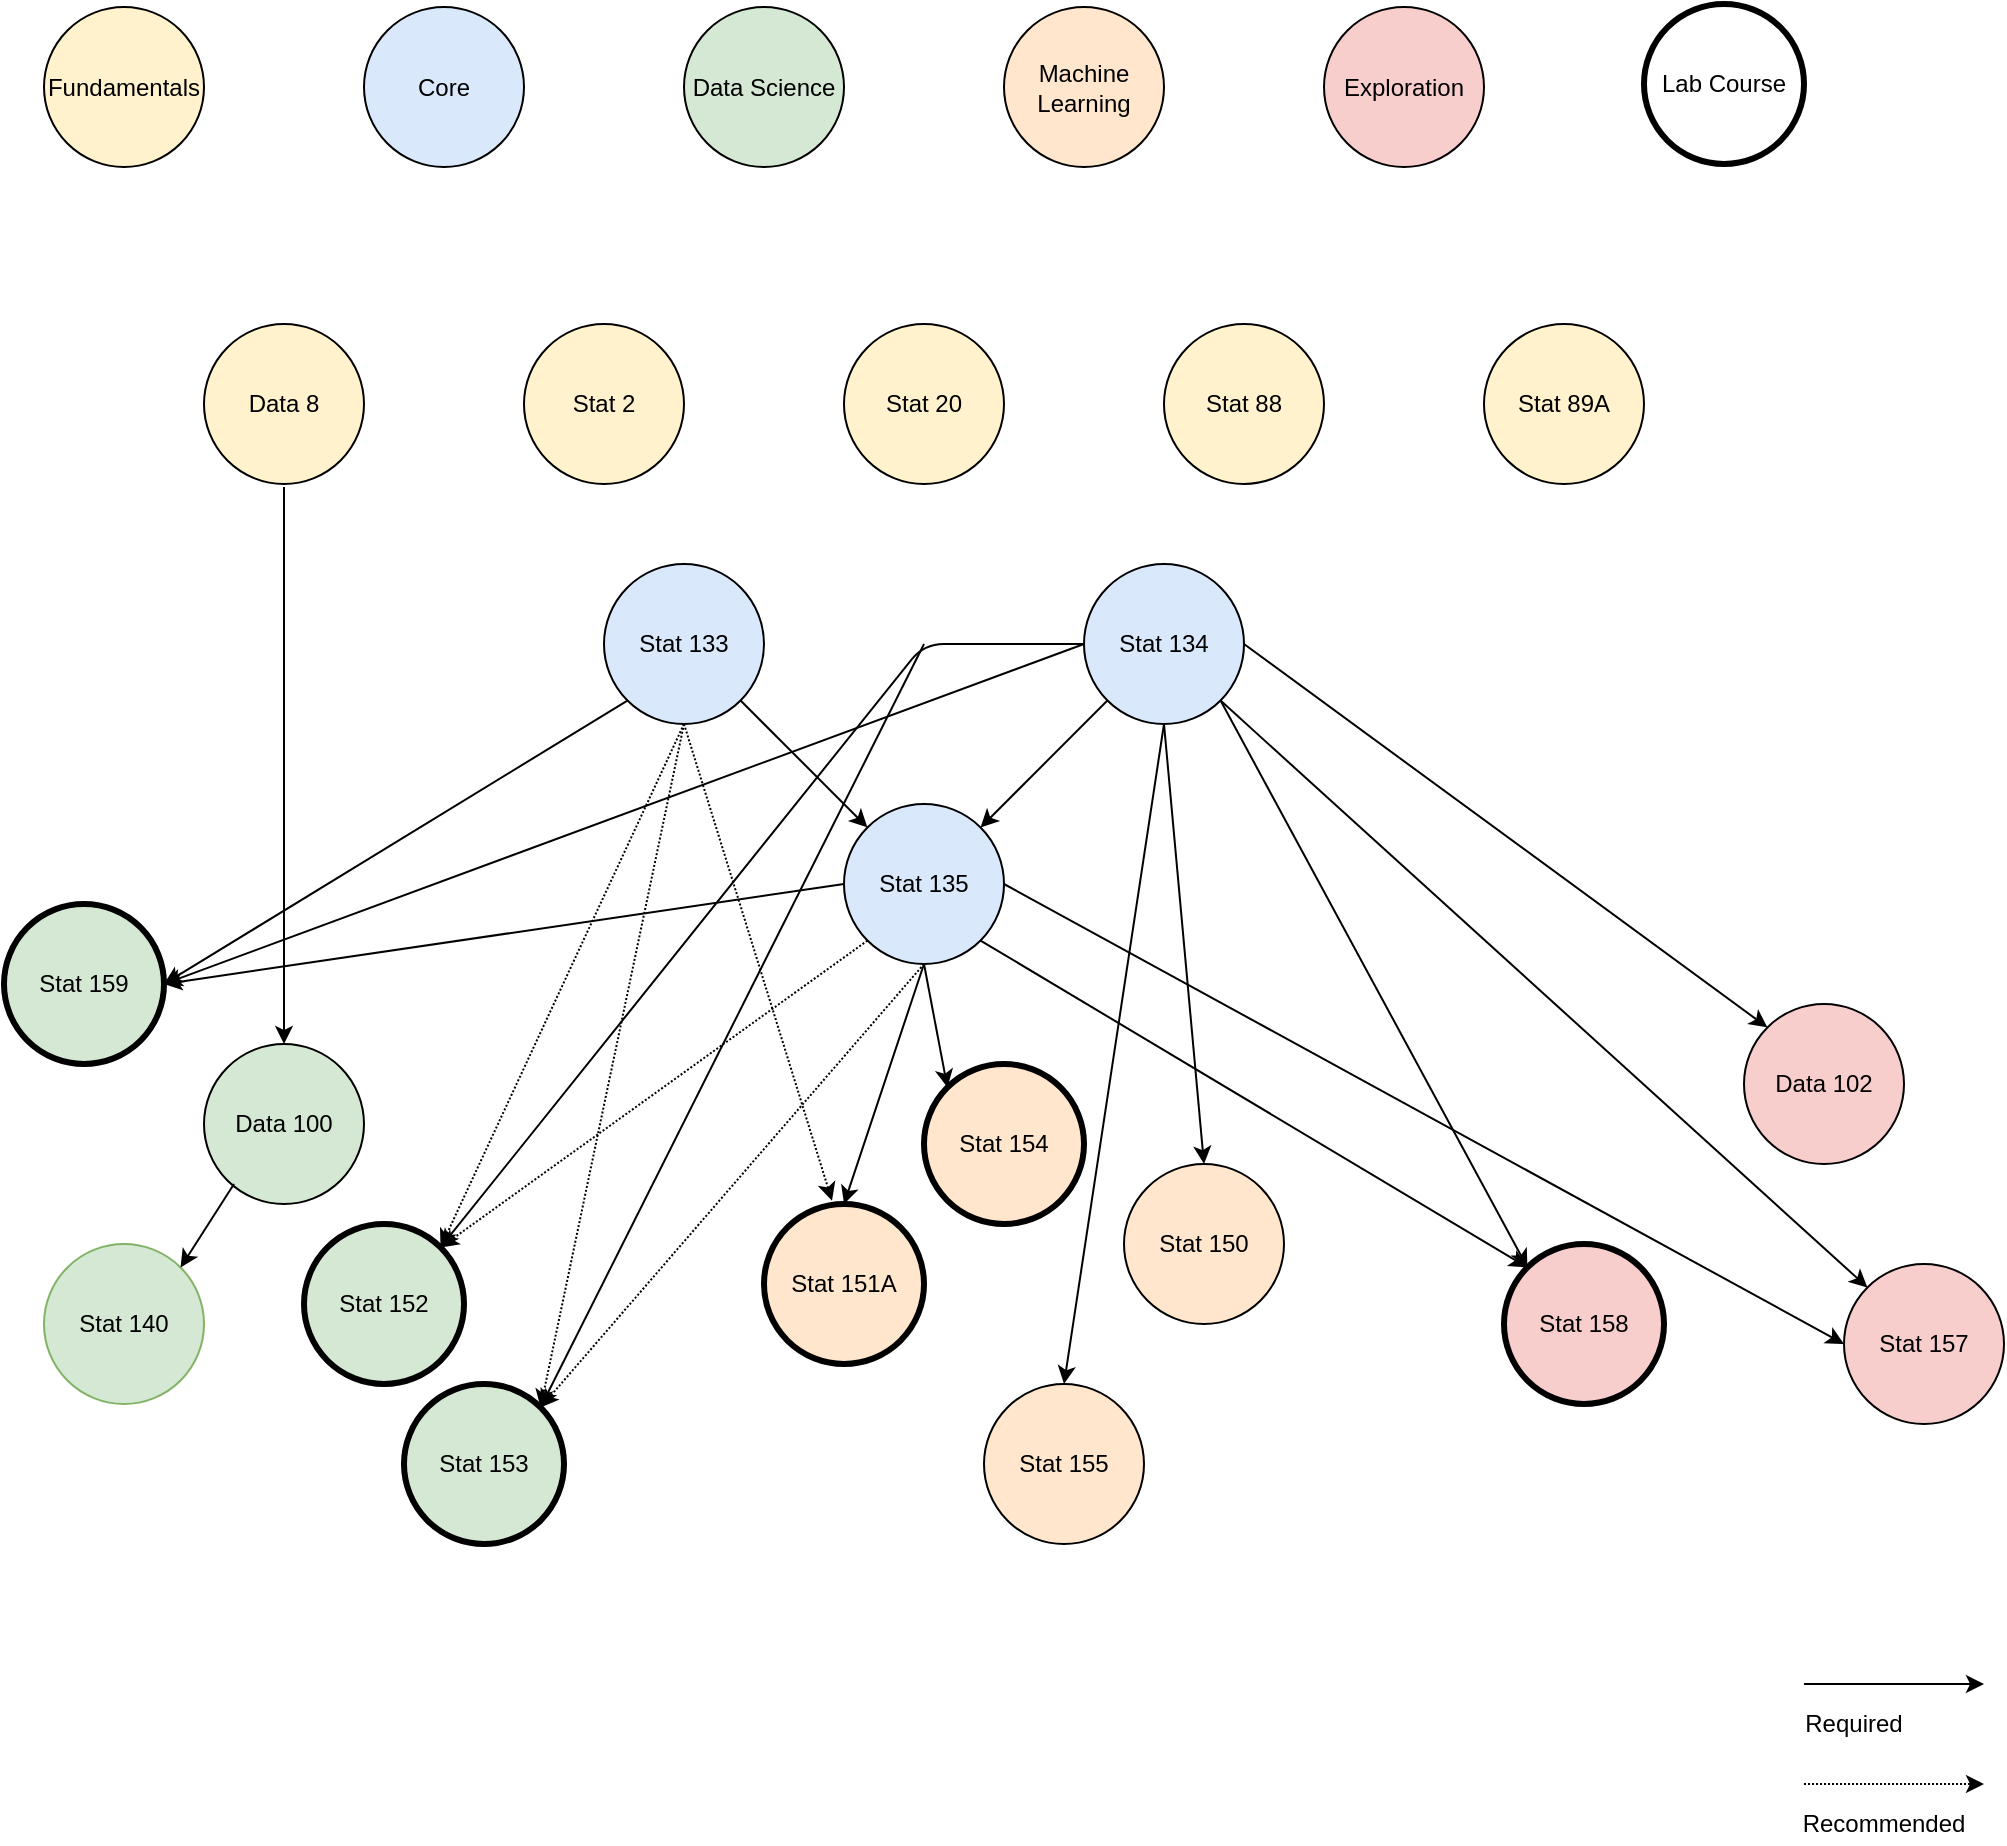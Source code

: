 <mxfile version="12.3.6" type="device" pages="1"><diagram id="QVP_VdUeuEx61MnynZA_" name="Page-1"><mxGraphModel dx="1967" dy="1724" grid="1" gridSize="10" guides="1" tooltips="1" connect="1" arrows="1" fold="1" page="1" pageScale="1" pageWidth="850" pageHeight="1100" math="0" shadow="0"><root><mxCell id="0"/><mxCell id="1" parent="0"/><mxCell id="lpzvRHKG75XrrB83Q2M8-56" value="Data 8" style="ellipse;whiteSpace=wrap;html=1;aspect=fixed;fillColor=#fff2cc;strokeColor=#000000;" parent="1" vertex="1"><mxGeometry x="40" width="80" height="80" as="geometry"/></mxCell><mxCell id="lpzvRHKG75XrrB83Q2M8-57" value="Data 100" style="ellipse;whiteSpace=wrap;html=1;aspect=fixed;fillColor=#d5e8d4;strokeColor=#000000;" parent="1" vertex="1"><mxGeometry x="40" y="360" width="80" height="80" as="geometry"/></mxCell><mxCell id="lpzvRHKG75XrrB83Q2M8-58" value="Stat 133" style="ellipse;whiteSpace=wrap;html=1;aspect=fixed;fillColor=#dae8fc;strokeColor=#000000;" parent="1" vertex="1"><mxGeometry x="240" y="120" width="80" height="80" as="geometry"/></mxCell><mxCell id="lpzvRHKG75XrrB83Q2M8-59" value="Stat 134" style="ellipse;whiteSpace=wrap;html=1;aspect=fixed;fillColor=#dae8fc;strokeColor=#000000;" parent="1" vertex="1"><mxGeometry x="480" y="120" width="80" height="80" as="geometry"/></mxCell><mxCell id="lpzvRHKG75XrrB83Q2M8-60" value="Stat 135" style="ellipse;whiteSpace=wrap;html=1;aspect=fixed;fillColor=#dae8fc;strokeColor=#000000;" parent="1" vertex="1"><mxGeometry x="360" y="240" width="80" height="80" as="geometry"/></mxCell><mxCell id="lpzvRHKG75XrrB83Q2M8-61" value="Stat 140" style="ellipse;whiteSpace=wrap;html=1;aspect=fixed;fillColor=#d5e8d4;strokeColor=#82b366;" parent="1" vertex="1"><mxGeometry x="-40" y="460" width="80" height="80" as="geometry"/></mxCell><mxCell id="lpzvRHKG75XrrB83Q2M8-62" value="Data 102" style="ellipse;whiteSpace=wrap;html=1;aspect=fixed;fillColor=#f8cecc;strokeColor=#000000;" parent="1" vertex="1"><mxGeometry x="810" y="340" width="80" height="80" as="geometry"/></mxCell><mxCell id="lpzvRHKG75XrrB83Q2M8-63" value="Stat 151A" style="ellipse;whiteSpace=wrap;html=1;aspect=fixed;strokeWidth=3;fillColor=#ffe6cc;strokeColor=#000000;" parent="1" vertex="1"><mxGeometry x="320" y="440" width="80" height="80" as="geometry"/></mxCell><mxCell id="lpzvRHKG75XrrB83Q2M8-64" value="Stat 152" style="ellipse;whiteSpace=wrap;html=1;aspect=fixed;strokeWidth=3;fillColor=#d5e8d4;strokeColor=#000000;" parent="1" vertex="1"><mxGeometry x="90" y="450" width="80" height="80" as="geometry"/></mxCell><mxCell id="lpzvRHKG75XrrB83Q2M8-65" value="Stat 153" style="ellipse;whiteSpace=wrap;html=1;aspect=fixed;strokeWidth=3;fillColor=#d5e8d4;strokeColor=#000000;" parent="1" vertex="1"><mxGeometry x="140" y="530" width="80" height="80" as="geometry"/></mxCell><mxCell id="lpzvRHKG75XrrB83Q2M8-66" value="Stat 154" style="ellipse;whiteSpace=wrap;html=1;aspect=fixed;strokeWidth=3;fillColor=#ffe6cc;strokeColor=#000000;" parent="1" vertex="1"><mxGeometry x="400" y="370" width="80" height="80" as="geometry"/></mxCell><mxCell id="lpzvRHKG75XrrB83Q2M8-67" value="Stat 155" style="ellipse;whiteSpace=wrap;html=1;aspect=fixed;fillColor=#ffe6cc;strokeColor=#000000;" parent="1" vertex="1"><mxGeometry x="430" y="530" width="80" height="80" as="geometry"/></mxCell><mxCell id="lpzvRHKG75XrrB83Q2M8-68" value="Stat 157" style="ellipse;whiteSpace=wrap;html=1;aspect=fixed;fillColor=#f8cecc;strokeColor=#000000;" parent="1" vertex="1"><mxGeometry x="860" y="470" width="80" height="80" as="geometry"/></mxCell><mxCell id="lpzvRHKG75XrrB83Q2M8-69" value="Stat 158" style="ellipse;whiteSpace=wrap;html=1;aspect=fixed;strokeWidth=3;fillColor=#f8cecc;strokeColor=#000000;" parent="1" vertex="1"><mxGeometry x="690" y="460" width="80" height="80" as="geometry"/></mxCell><mxCell id="lpzvRHKG75XrrB83Q2M8-70" value="Stat 159" style="ellipse;whiteSpace=wrap;html=1;aspect=fixed;strokeWidth=3;fillColor=#d5e8d4;strokeColor=#000000;" parent="1" vertex="1"><mxGeometry x="-60" y="290" width="80" height="80" as="geometry"/></mxCell><mxCell id="lpzvRHKG75XrrB83Q2M8-71" value="Stat 88" style="ellipse;whiteSpace=wrap;html=1;aspect=fixed;fillColor=#fff2cc;strokeColor=#000000;" parent="1" vertex="1"><mxGeometry x="520" width="80" height="80" as="geometry"/></mxCell><mxCell id="lpzvRHKG75XrrB83Q2M8-72" value="Stat 89A" style="ellipse;whiteSpace=wrap;html=1;aspect=fixed;fillColor=#fff2cc;strokeColor=#000000;" parent="1" vertex="1"><mxGeometry x="680" width="80" height="80" as="geometry"/></mxCell><mxCell id="lpzvRHKG75XrrB83Q2M8-73" value="Stat 20" style="ellipse;whiteSpace=wrap;html=1;aspect=fixed;fillColor=#fff2cc;strokeColor=#000000;" parent="1" vertex="1"><mxGeometry x="360" width="80" height="80" as="geometry"/></mxCell><mxCell id="lpzvRHKG75XrrB83Q2M8-74" value="Stat 2" style="ellipse;whiteSpace=wrap;html=1;aspect=fixed;fillColor=#fff2cc;strokeColor=#000000;" parent="1" vertex="1"><mxGeometry x="200" width="80" height="80" as="geometry"/></mxCell><mxCell id="lpzvRHKG75XrrB83Q2M8-77" value="" style="endArrow=classic;html=1;entryX=0.5;entryY=0;entryDx=0;entryDy=0;strokeColor=#000000;" parent="1" target="lpzvRHKG75XrrB83Q2M8-57" edge="1"><mxGeometry width="50" height="50" relative="1" as="geometry"><mxPoint x="80" y="81.5" as="sourcePoint"/><mxPoint x="80" y="240" as="targetPoint"/></mxGeometry></mxCell><mxCell id="lpzvRHKG75XrrB83Q2M8-78" value="" style="endArrow=classic;html=1;entryX=1;entryY=0;entryDx=0;entryDy=0;strokeColor=#000000;" parent="1" target="lpzvRHKG75XrrB83Q2M8-61" edge="1"><mxGeometry width="50" height="50" relative="1" as="geometry"><mxPoint x="55" y="430" as="sourcePoint"/><mxPoint x="105" y="380" as="targetPoint"/></mxGeometry></mxCell><mxCell id="lpzvRHKG75XrrB83Q2M8-79" value="" style="endArrow=classic;html=1;entryX=0;entryY=0;entryDx=0;entryDy=0;exitX=1;exitY=1;exitDx=0;exitDy=0;strokeColor=#000000;" parent="1" source="lpzvRHKG75XrrB83Q2M8-58" target="lpzvRHKG75XrrB83Q2M8-60" edge="1"><mxGeometry width="50" height="50" relative="1" as="geometry"><mxPoint x="330" y="186.5" as="sourcePoint"/><mxPoint x="380" y="136.5" as="targetPoint"/></mxGeometry></mxCell><mxCell id="lpzvRHKG75XrrB83Q2M8-80" value="" style="endArrow=classic;html=1;exitX=0;exitY=1;exitDx=0;exitDy=0;strokeColor=#000000;" parent="1" source="lpzvRHKG75XrrB83Q2M8-59" target="lpzvRHKG75XrrB83Q2M8-60" edge="1"><mxGeometry width="50" height="50" relative="1" as="geometry"><mxPoint x="469.784" y="199.784" as="sourcePoint"/><mxPoint x="533.216" y="263.216" as="targetPoint"/></mxGeometry></mxCell><mxCell id="lpzvRHKG75XrrB83Q2M8-81" value="Stat 150" style="ellipse;whiteSpace=wrap;html=1;aspect=fixed;fillColor=#ffe6cc;strokeColor=#000000;" parent="1" vertex="1"><mxGeometry x="500" y="420" width="80" height="80" as="geometry"/></mxCell><mxCell id="lpzvRHKG75XrrB83Q2M8-83" value="" style="endArrow=classic;html=1;entryX=0.5;entryY=0;entryDx=0;entryDy=0;exitX=0.5;exitY=1;exitDx=0;exitDy=0;strokeColor=#000000;" parent="1" source="lpzvRHKG75XrrB83Q2M8-59" target="lpzvRHKG75XrrB83Q2M8-81" edge="1"><mxGeometry width="50" height="50" relative="1" as="geometry"><mxPoint x="430" y="320" as="sourcePoint"/><mxPoint x="480" y="270" as="targetPoint"/></mxGeometry></mxCell><mxCell id="lpzvRHKG75XrrB83Q2M8-85" value="" style="endArrow=classic;html=1;entryX=0.5;entryY=0;entryDx=0;entryDy=0;exitX=0.5;exitY=1;exitDx=0;exitDy=0;strokeColor=#000000;" parent="1" source="lpzvRHKG75XrrB83Q2M8-60" target="lpzvRHKG75XrrB83Q2M8-63" edge="1"><mxGeometry width="50" height="50" relative="1" as="geometry"><mxPoint x="310" y="402.5" as="sourcePoint"/><mxPoint x="360" y="352.5" as="targetPoint"/></mxGeometry></mxCell><mxCell id="lpzvRHKG75XrrB83Q2M8-86" value="" style="endArrow=classic;html=1;entryX=0.425;entryY=-0.021;entryDx=0;entryDy=0;exitX=0.5;exitY=1;exitDx=0;exitDy=0;entryPerimeter=0;dashed=1;dashPattern=1 1;strokeColor=#000000;" parent="1" target="lpzvRHKG75XrrB83Q2M8-63" edge="1"><mxGeometry width="50" height="50" relative="1" as="geometry"><mxPoint x="280" y="200" as="sourcePoint"/><mxPoint x="240" y="320" as="targetPoint"/></mxGeometry></mxCell><mxCell id="lpzvRHKG75XrrB83Q2M8-87" value="" style="endArrow=classic;html=1;exitX=0.5;exitY=1;exitDx=0;exitDy=0;entryX=1;entryY=0;entryDx=0;entryDy=0;rounded=1;backgroundOutline=0;orthogonalLoop=0;startArrow=none;startFill=0;dashed=1;dashPattern=1 1;strokeColor=#000000;" parent="1" source="lpzvRHKG75XrrB83Q2M8-58" target="lpzvRHKG75XrrB83Q2M8-64" edge="1"><mxGeometry width="50" height="50" relative="1" as="geometry"><mxPoint x="501.716" y="198.284" as="sourcePoint"/><mxPoint x="438.284" y="261.716" as="targetPoint"/></mxGeometry></mxCell><mxCell id="lpzvRHKG75XrrB83Q2M8-88" value="" style="endArrow=classic;html=1;exitX=0;exitY=1;exitDx=0;exitDy=0;dashed=1;dashPattern=1 1;entryX=1;entryY=0;entryDx=0;entryDy=0;strokeColor=#000000;" parent="1" source="lpzvRHKG75XrrB83Q2M8-60" target="lpzvRHKG75XrrB83Q2M8-64" edge="1"><mxGeometry width="50" height="50" relative="1" as="geometry"><mxPoint x="501.716" y="198.284" as="sourcePoint"/><mxPoint x="190" y="470" as="targetPoint"/></mxGeometry></mxCell><mxCell id="lpzvRHKG75XrrB83Q2M8-92" value="" style="endArrow=classic;html=1;exitX=0.5;exitY=1;exitDx=0;exitDy=0;dashed=1;dashPattern=1 1;entryX=1;entryY=0;entryDx=0;entryDy=0;strokeColor=#000000;" parent="1" source="lpzvRHKG75XrrB83Q2M8-60" target="lpzvRHKG75XrrB83Q2M8-65" edge="1"><mxGeometry width="50" height="50" relative="1" as="geometry"><mxPoint x="381.716" y="318.284" as="sourcePoint"/><mxPoint x="188.284" y="471.716" as="targetPoint"/></mxGeometry></mxCell><mxCell id="lpzvRHKG75XrrB83Q2M8-93" value="" style="endArrow=classic;html=1;exitX=0.5;exitY=1;exitDx=0;exitDy=0;dashed=1;dashPattern=1 1;entryX=1;entryY=0;entryDx=0;entryDy=0;strokeColor=#000000;" parent="1" source="lpzvRHKG75XrrB83Q2M8-58" target="lpzvRHKG75XrrB83Q2M8-65" edge="1"><mxGeometry width="50" height="50" relative="1" as="geometry"><mxPoint x="290" y="210" as="sourcePoint"/><mxPoint x="220" y="510" as="targetPoint"/></mxGeometry></mxCell><mxCell id="lpzvRHKG75XrrB83Q2M8-95" value="" style="endArrow=classic;html=1;exitX=0;exitY=0.5;exitDx=0;exitDy=0;entryX=1;entryY=0;entryDx=0;entryDy=0;strokeColor=#000000;" parent="1" source="lpzvRHKG75XrrB83Q2M8-59" target="lpzvRHKG75XrrB83Q2M8-64" edge="1"><mxGeometry width="50" height="50" relative="1" as="geometry"><mxPoint x="470" y="190" as="sourcePoint"/><mxPoint x="180" y="460" as="targetPoint"/><Array as="points"><mxPoint x="400" y="160"/></Array></mxGeometry></mxCell><mxCell id="lpzvRHKG75XrrB83Q2M8-97" value="" style="endArrow=classic;html=1;entryX=1;entryY=0;entryDx=0;entryDy=0;strokeColor=#000000;" parent="1" target="lpzvRHKG75XrrB83Q2M8-65" edge="1"><mxGeometry width="50" height="50" relative="1" as="geometry"><mxPoint x="400" y="160" as="sourcePoint"/><mxPoint x="200" y="560" as="targetPoint"/></mxGeometry></mxCell><mxCell id="lpzvRHKG75XrrB83Q2M8-98" value="" style="endArrow=classic;html=1;exitX=0;exitY=0.5;exitDx=0;exitDy=0;entryX=1;entryY=0.5;entryDx=0;entryDy=0;strokeColor=#000000;" parent="1" source="lpzvRHKG75XrrB83Q2M8-60" target="lpzvRHKG75XrrB83Q2M8-70" edge="1"><mxGeometry width="50" height="50" relative="1" as="geometry"><mxPoint x="363.216" y="279.784" as="sourcePoint"/><mxPoint x="299.784" y="343.216" as="targetPoint"/></mxGeometry></mxCell><mxCell id="lpzvRHKG75XrrB83Q2M8-99" value="" style="endArrow=classic;html=1;exitX=0;exitY=1;exitDx=0;exitDy=0;entryX=1;entryY=0.5;entryDx=0;entryDy=0;strokeColor=#000000;" parent="1" source="lpzvRHKG75XrrB83Q2M8-58" target="lpzvRHKG75XrrB83Q2M8-70" edge="1"><mxGeometry width="50" height="50" relative="1" as="geometry"><mxPoint x="370" y="290" as="sourcePoint"/><mxPoint x="30" y="340" as="targetPoint"/></mxGeometry></mxCell><mxCell id="lpzvRHKG75XrrB83Q2M8-100" value="" style="endArrow=classic;html=1;exitX=0;exitY=0.5;exitDx=0;exitDy=0;entryX=1;entryY=0.5;entryDx=0;entryDy=0;strokeColor=#000000;" parent="1" source="lpzvRHKG75XrrB83Q2M8-59" target="lpzvRHKG75XrrB83Q2M8-70" edge="1"><mxGeometry width="50" height="50" relative="1" as="geometry"><mxPoint x="261.716" y="198.284" as="sourcePoint"/><mxPoint x="30" y="340" as="targetPoint"/></mxGeometry></mxCell><mxCell id="lpzvRHKG75XrrB83Q2M8-101" value="" style="endArrow=classic;html=1;entryX=0.5;entryY=0;entryDx=0;entryDy=0;exitX=0.5;exitY=1;exitDx=0;exitDy=0;strokeColor=#000000;" parent="1" source="lpzvRHKG75XrrB83Q2M8-59" target="lpzvRHKG75XrrB83Q2M8-67" edge="1"><mxGeometry width="50" height="50" relative="1" as="geometry"><mxPoint x="560" y="230" as="sourcePoint"/><mxPoint x="450" y="370" as="targetPoint"/></mxGeometry></mxCell><mxCell id="lpzvRHKG75XrrB83Q2M8-102" value="" style="endArrow=classic;html=1;entryX=0;entryY=0;entryDx=0;entryDy=0;exitX=0.5;exitY=1;exitDx=0;exitDy=0;strokeColor=#000000;" parent="1" source="lpzvRHKG75XrrB83Q2M8-60" target="lpzvRHKG75XrrB83Q2M8-66" edge="1"><mxGeometry width="50" height="50" relative="1" as="geometry"><mxPoint x="410" y="330" as="sourcePoint"/><mxPoint x="370" y="450" as="targetPoint"/></mxGeometry></mxCell><mxCell id="lpzvRHKG75XrrB83Q2M8-103" value="" style="endArrow=classic;html=1;entryX=0;entryY=0;entryDx=0;entryDy=0;exitX=1;exitY=1;exitDx=0;exitDy=0;strokeColor=#000000;" parent="1" source="lpzvRHKG75XrrB83Q2M8-59" target="lpzvRHKG75XrrB83Q2M8-68" edge="1"><mxGeometry width="50" height="50" relative="1" as="geometry"><mxPoint x="530" y="210" as="sourcePoint"/><mxPoint x="550" y="430" as="targetPoint"/></mxGeometry></mxCell><mxCell id="lpzvRHKG75XrrB83Q2M8-104" value="" style="endArrow=classic;html=1;entryX=0;entryY=0.5;entryDx=0;entryDy=0;exitX=1;exitY=0.5;exitDx=0;exitDy=0;strokeColor=#000000;" parent="1" source="lpzvRHKG75XrrB83Q2M8-60" target="lpzvRHKG75XrrB83Q2M8-68" edge="1"><mxGeometry width="50" height="50" relative="1" as="geometry"><mxPoint x="558.284" y="198.284" as="sourcePoint"/><mxPoint x="791.716" y="411.716" as="targetPoint"/></mxGeometry></mxCell><mxCell id="lpzvRHKG75XrrB83Q2M8-105" value="" style="endArrow=classic;html=1;entryX=0;entryY=0;entryDx=0;entryDy=0;exitX=1;exitY=1;exitDx=0;exitDy=0;strokeColor=#000000;" parent="1" source="lpzvRHKG75XrrB83Q2M8-60" target="lpzvRHKG75XrrB83Q2M8-69" edge="1"><mxGeometry width="50" height="50" relative="1" as="geometry"><mxPoint x="450" y="290" as="sourcePoint"/><mxPoint x="780" y="440" as="targetPoint"/></mxGeometry></mxCell><mxCell id="lpzvRHKG75XrrB83Q2M8-106" value="" style="endArrow=classic;html=1;entryX=0;entryY=0;entryDx=0;entryDy=0;exitX=1;exitY=1;exitDx=0;exitDy=0;strokeColor=#000000;" parent="1" source="lpzvRHKG75XrrB83Q2M8-59" target="lpzvRHKG75XrrB83Q2M8-69" edge="1"><mxGeometry width="50" height="50" relative="1" as="geometry"><mxPoint x="550" y="120" as="sourcePoint"/><mxPoint x="711.716" y="481.716" as="targetPoint"/></mxGeometry></mxCell><mxCell id="lpzvRHKG75XrrB83Q2M8-107" value="" style="endArrow=classic;html=1;entryX=0;entryY=0;entryDx=0;entryDy=0;exitX=1;exitY=0.5;exitDx=0;exitDy=0;strokeColor=#000000;" parent="1" source="lpzvRHKG75XrrB83Q2M8-59" target="lpzvRHKG75XrrB83Q2M8-62" edge="1"><mxGeometry width="50" height="50" relative="1" as="geometry"><mxPoint x="558.284" y="198.284" as="sourcePoint"/><mxPoint x="881.716" y="491.716" as="targetPoint"/></mxGeometry></mxCell><UserObject label="Fundamentals" id="98QyviN2ci5tSd1PA7gH-1"><mxCell style="ellipse;whiteSpace=wrap;html=1;aspect=fixed;fillColor=#fff2cc;strokeColor=#000000;" vertex="1" parent="1"><mxGeometry x="-40" y="-158.5" width="80" height="80" as="geometry"/></mxCell></UserObject><mxCell id="98QyviN2ci5tSd1PA7gH-2" value="Core" style="ellipse;whiteSpace=wrap;html=1;aspect=fixed;strokeColor=#000000;fillColor=#dae8fc;" vertex="1" parent="1"><mxGeometry x="120" y="-158.5" width="80" height="80" as="geometry"/></mxCell><mxCell id="98QyviN2ci5tSd1PA7gH-5" value="Exploration" style="ellipse;whiteSpace=wrap;html=1;aspect=fixed;fillColor=#f8cecc;strokeColor=#000000;" vertex="1" parent="1"><mxGeometry x="600" y="-158.5" width="80" height="80" as="geometry"/></mxCell><mxCell id="98QyviN2ci5tSd1PA7gH-6" value="Data Science" style="ellipse;whiteSpace=wrap;html=1;aspect=fixed;fillColor=#d5e8d4;strokeColor=#000000;" vertex="1" parent="1"><mxGeometry x="280" y="-158.5" width="80" height="80" as="geometry"/></mxCell><mxCell id="98QyviN2ci5tSd1PA7gH-7" value="Machine Learning" style="ellipse;whiteSpace=wrap;html=1;aspect=fixed;fillColor=#ffe6cc;strokeColor=#000000;" vertex="1" parent="1"><mxGeometry x="440" y="-158.5" width="80" height="80" as="geometry"/></mxCell><mxCell id="98QyviN2ci5tSd1PA7gH-9" value="Lab Course" style="ellipse;whiteSpace=wrap;html=1;aspect=fixed;strokeWidth=3;" vertex="1" parent="1"><mxGeometry x="760" y="-160" width="80" height="80" as="geometry"/></mxCell><mxCell id="98QyviN2ci5tSd1PA7gH-10" value="" style="endArrow=classic;html=1;strokeColor=#000000;" edge="1" parent="1"><mxGeometry width="50" height="50" relative="1" as="geometry"><mxPoint x="840" y="680" as="sourcePoint"/><mxPoint x="930" y="680" as="targetPoint"/></mxGeometry></mxCell><mxCell id="98QyviN2ci5tSd1PA7gH-14" value="" style="endArrow=classic;html=1;strokeColor=#000000;dashed=1;dashPattern=1 1;" edge="1" parent="1"><mxGeometry width="50" height="50" relative="1" as="geometry"><mxPoint x="840" y="730" as="sourcePoint"/><mxPoint x="930" y="730" as="targetPoint"/></mxGeometry></mxCell><mxCell id="98QyviN2ci5tSd1PA7gH-15" value="Recommended" style="text;html=1;strokeColor=none;fillColor=none;align=center;verticalAlign=middle;whiteSpace=wrap;rounded=0;" vertex="1" parent="1"><mxGeometry x="860" y="740" width="40" height="20" as="geometry"/></mxCell><mxCell id="98QyviN2ci5tSd1PA7gH-23" value="Required" style="text;html=1;strokeColor=none;fillColor=none;align=center;verticalAlign=middle;whiteSpace=wrap;rounded=0;" vertex="1" parent="1"><mxGeometry x="820" y="690" width="90" height="20" as="geometry"/></mxCell></root></mxGraphModel></diagram></mxfile>